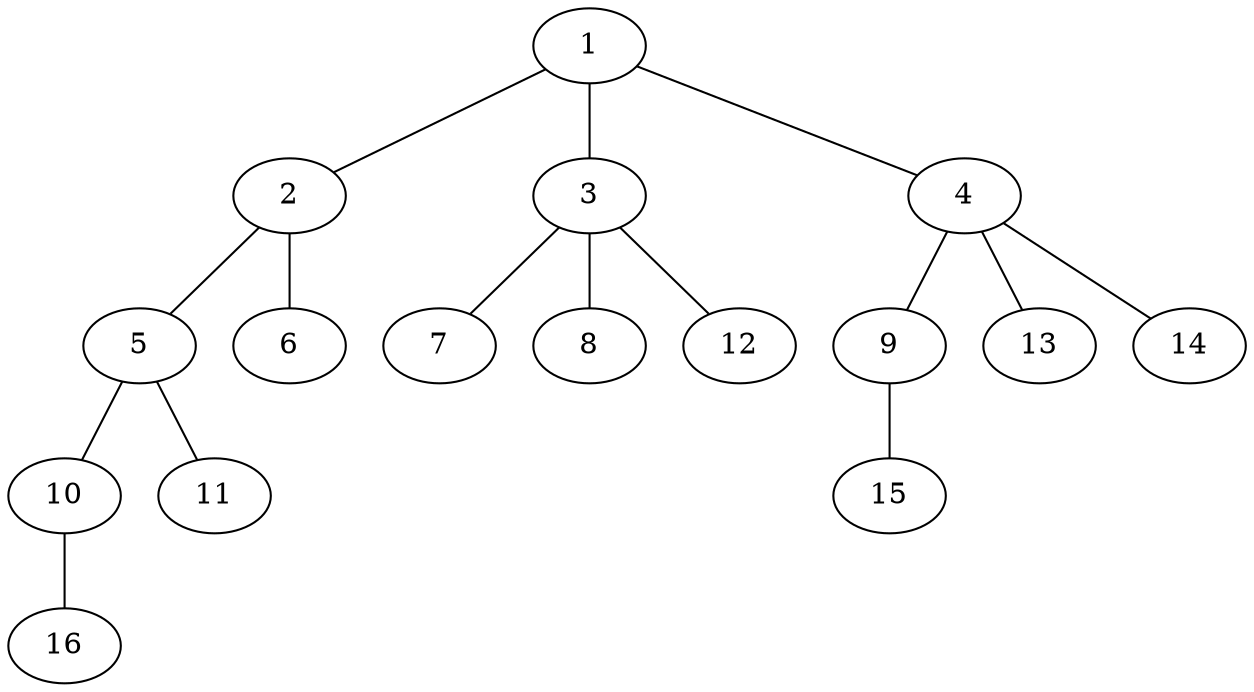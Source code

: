 graph molecule_1844 {
	1	 [chem=C];
	2	 [chem=C];
	1 -- 2	 [valence=2];
	3	 [chem=C];
	1 -- 3	 [valence=1];
	4	 [chem=C];
	1 -- 4	 [valence=1];
	5	 [chem=C];
	2 -- 5	 [valence=1];
	6	 [chem=Cl];
	2 -- 6	 [valence=1];
	7	 [chem=Cl];
	3 -- 7	 [valence=1];
	8	 [chem=Cl];
	3 -- 8	 [valence=1];
	12	 [chem=H];
	3 -- 12	 [valence=1];
	9	 [chem=O];
	4 -- 9	 [valence=1];
	13	 [chem=H];
	4 -- 13	 [valence=1];
	14	 [chem=H];
	4 -- 14	 [valence=1];
	10	 [chem=O];
	5 -- 10	 [valence=1];
	11	 [chem=O];
	5 -- 11	 [valence=2];
	15	 [chem=H];
	9 -- 15	 [valence=1];
	16	 [chem=H];
	10 -- 16	 [valence=1];
}
